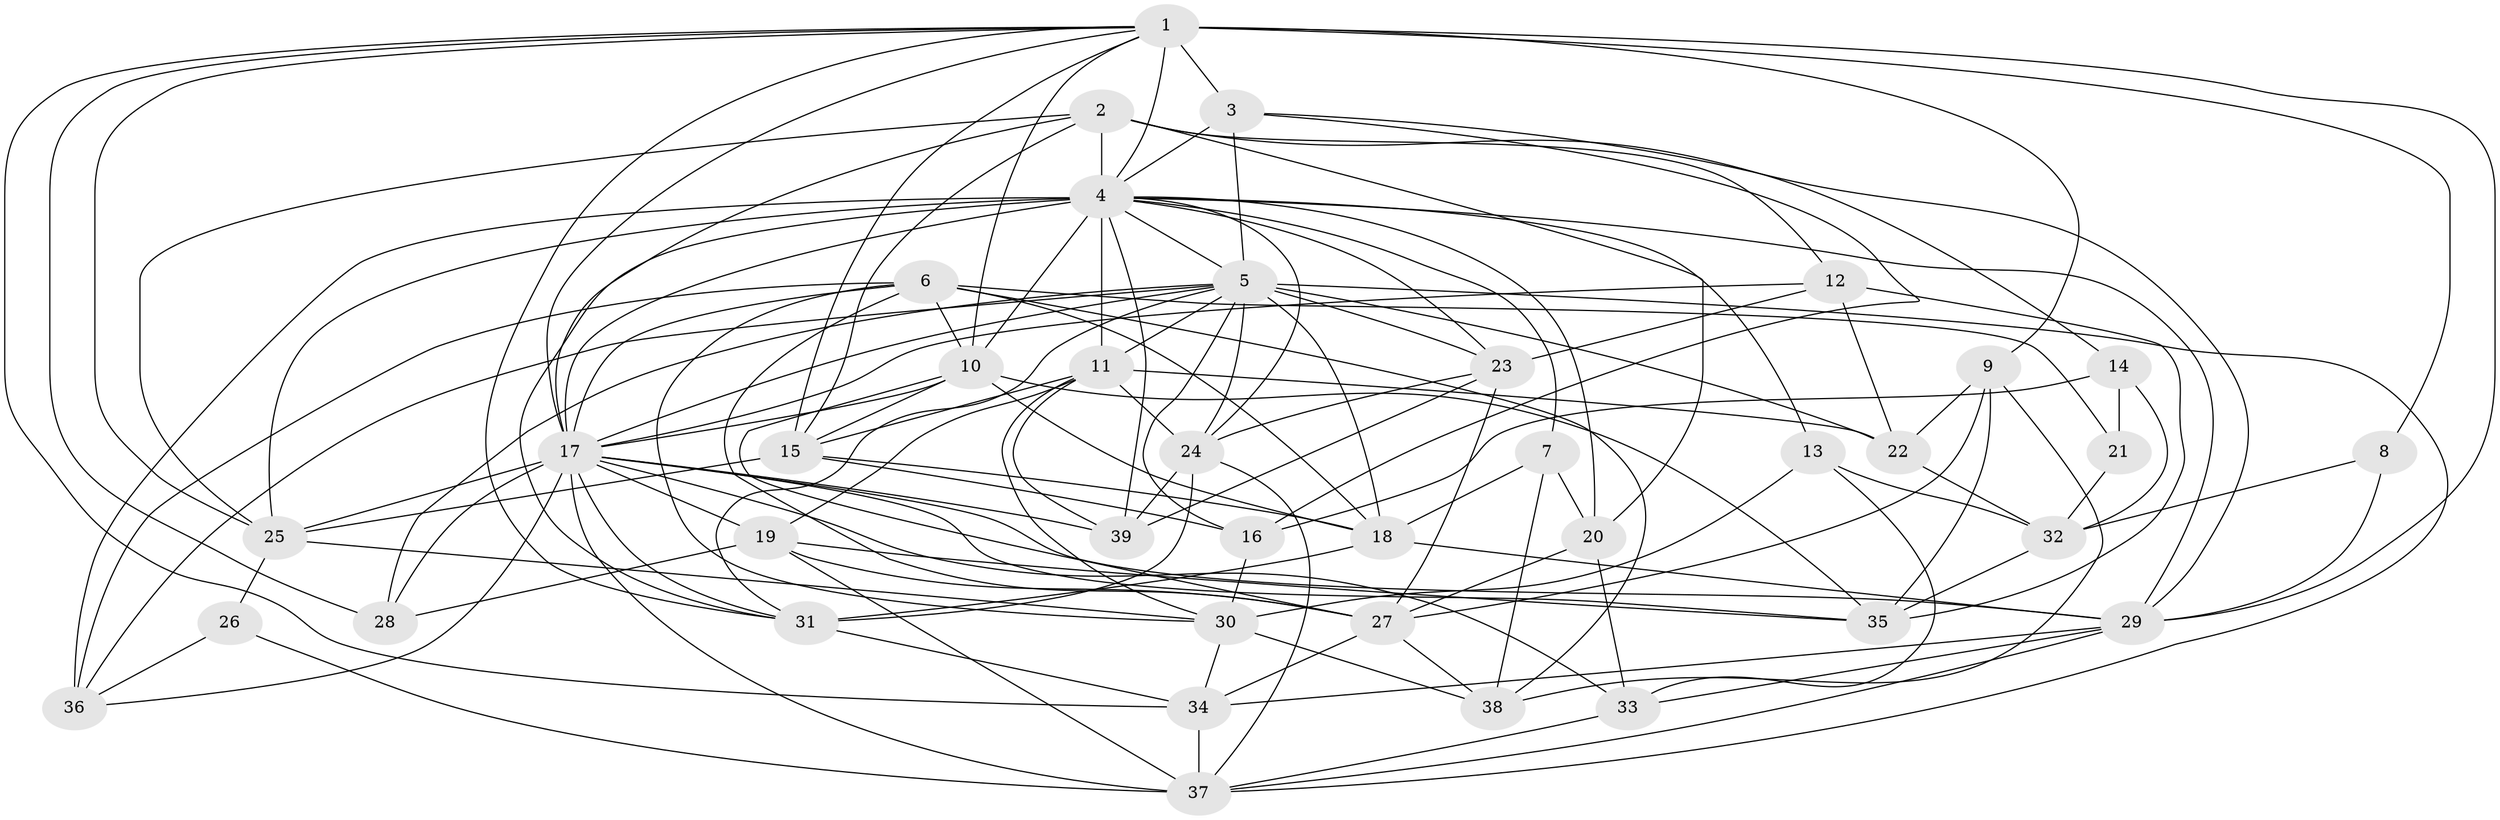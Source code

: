// original degree distribution, {8: 0.007936507936507936, 5: 0.19047619047619047, 2: 0.15079365079365079, 3: 0.24603174603174602, 4: 0.2777777777777778, 6: 0.0873015873015873, 7: 0.031746031746031744, 11: 0.007936507936507936}
// Generated by graph-tools (version 1.1) at 2025/50/03/04/25 22:50:50]
// undirected, 39 vertices, 131 edges
graph export_dot {
  node [color=gray90,style=filled];
  1;
  2;
  3;
  4;
  5;
  6;
  7;
  8;
  9;
  10;
  11;
  12;
  13;
  14;
  15;
  16;
  17;
  18;
  19;
  20;
  21;
  22;
  23;
  24;
  25;
  26;
  27;
  28;
  29;
  30;
  31;
  32;
  33;
  34;
  35;
  36;
  37;
  38;
  39;
  1 -- 3 [weight=3.0];
  1 -- 4 [weight=1.0];
  1 -- 8 [weight=1.0];
  1 -- 9 [weight=2.0];
  1 -- 10 [weight=1.0];
  1 -- 15 [weight=1.0];
  1 -- 17 [weight=1.0];
  1 -- 25 [weight=1.0];
  1 -- 28 [weight=1.0];
  1 -- 29 [weight=1.0];
  1 -- 31 [weight=1.0];
  1 -- 34 [weight=1.0];
  2 -- 4 [weight=3.0];
  2 -- 12 [weight=2.0];
  2 -- 14 [weight=1.0];
  2 -- 15 [weight=1.0];
  2 -- 17 [weight=2.0];
  2 -- 20 [weight=2.0];
  2 -- 25 [weight=1.0];
  3 -- 4 [weight=1.0];
  3 -- 5 [weight=1.0];
  3 -- 16 [weight=1.0];
  3 -- 29 [weight=1.0];
  4 -- 5 [weight=1.0];
  4 -- 7 [weight=1.0];
  4 -- 10 [weight=3.0];
  4 -- 11 [weight=1.0];
  4 -- 13 [weight=1.0];
  4 -- 17 [weight=1.0];
  4 -- 20 [weight=1.0];
  4 -- 23 [weight=2.0];
  4 -- 24 [weight=1.0];
  4 -- 25 [weight=2.0];
  4 -- 29 [weight=2.0];
  4 -- 31 [weight=2.0];
  4 -- 36 [weight=3.0];
  4 -- 39 [weight=1.0];
  5 -- 11 [weight=1.0];
  5 -- 16 [weight=1.0];
  5 -- 17 [weight=1.0];
  5 -- 18 [weight=1.0];
  5 -- 22 [weight=2.0];
  5 -- 23 [weight=1.0];
  5 -- 24 [weight=1.0];
  5 -- 28 [weight=1.0];
  5 -- 31 [weight=1.0];
  5 -- 36 [weight=1.0];
  5 -- 37 [weight=1.0];
  6 -- 10 [weight=1.0];
  6 -- 17 [weight=2.0];
  6 -- 18 [weight=1.0];
  6 -- 21 [weight=1.0];
  6 -- 27 [weight=1.0];
  6 -- 30 [weight=1.0];
  6 -- 36 [weight=1.0];
  6 -- 38 [weight=1.0];
  7 -- 18 [weight=1.0];
  7 -- 20 [weight=1.0];
  7 -- 38 [weight=1.0];
  8 -- 29 [weight=1.0];
  8 -- 32 [weight=1.0];
  9 -- 22 [weight=1.0];
  9 -- 27 [weight=1.0];
  9 -- 35 [weight=1.0];
  9 -- 38 [weight=1.0];
  10 -- 15 [weight=2.0];
  10 -- 17 [weight=2.0];
  10 -- 18 [weight=1.0];
  10 -- 27 [weight=1.0];
  10 -- 35 [weight=1.0];
  11 -- 15 [weight=1.0];
  11 -- 19 [weight=1.0];
  11 -- 22 [weight=1.0];
  11 -- 24 [weight=1.0];
  11 -- 30 [weight=1.0];
  11 -- 39 [weight=1.0];
  12 -- 17 [weight=1.0];
  12 -- 22 [weight=1.0];
  12 -- 23 [weight=1.0];
  12 -- 35 [weight=2.0];
  13 -- 30 [weight=2.0];
  13 -- 32 [weight=1.0];
  13 -- 33 [weight=1.0];
  14 -- 16 [weight=1.0];
  14 -- 21 [weight=2.0];
  14 -- 32 [weight=1.0];
  15 -- 16 [weight=1.0];
  15 -- 18 [weight=1.0];
  15 -- 25 [weight=1.0];
  16 -- 30 [weight=1.0];
  17 -- 19 [weight=1.0];
  17 -- 25 [weight=2.0];
  17 -- 28 [weight=1.0];
  17 -- 29 [weight=1.0];
  17 -- 31 [weight=1.0];
  17 -- 33 [weight=1.0];
  17 -- 35 [weight=1.0];
  17 -- 36 [weight=1.0];
  17 -- 37 [weight=1.0];
  17 -- 39 [weight=1.0];
  18 -- 29 [weight=1.0];
  18 -- 31 [weight=2.0];
  19 -- 27 [weight=2.0];
  19 -- 28 [weight=2.0];
  19 -- 35 [weight=1.0];
  19 -- 37 [weight=1.0];
  20 -- 27 [weight=1.0];
  20 -- 33 [weight=2.0];
  21 -- 32 [weight=1.0];
  22 -- 32 [weight=1.0];
  23 -- 24 [weight=1.0];
  23 -- 27 [weight=1.0];
  23 -- 39 [weight=1.0];
  24 -- 31 [weight=1.0];
  24 -- 37 [weight=1.0];
  24 -- 39 [weight=1.0];
  25 -- 26 [weight=1.0];
  25 -- 30 [weight=1.0];
  26 -- 36 [weight=1.0];
  26 -- 37 [weight=2.0];
  27 -- 34 [weight=1.0];
  27 -- 38 [weight=1.0];
  29 -- 33 [weight=1.0];
  29 -- 34 [weight=1.0];
  29 -- 37 [weight=1.0];
  30 -- 34 [weight=1.0];
  30 -- 38 [weight=1.0];
  31 -- 34 [weight=2.0];
  32 -- 35 [weight=1.0];
  33 -- 37 [weight=1.0];
  34 -- 37 [weight=2.0];
}
